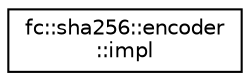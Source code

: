 digraph "Graphical Class Hierarchy"
{
  edge [fontname="Helvetica",fontsize="10",labelfontname="Helvetica",labelfontsize="10"];
  node [fontname="Helvetica",fontsize="10",shape=record];
  rankdir="LR";
  Node0 [label="fc::sha256::encoder\l::impl",height=0.2,width=0.4,color="black", fillcolor="white", style="filled",URL="$structfc_1_1sha256_1_1encoder_1_1impl.html"];
}
